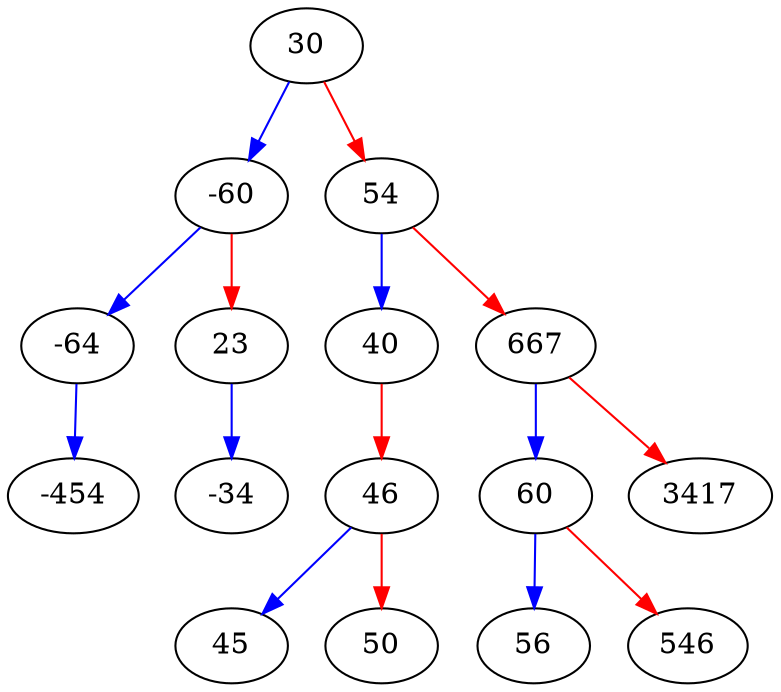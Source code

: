 digraph visual_graph {
30 -> -60 [color = blue];
30 -> 54 [color = red];
-60 -> -64 [color = blue];
-60 -> 23 [color = red];
-64 -> -454 [color = blue];
23 -> -34 [color = blue];
54 -> 40 [color = blue];
54 -> 667 [color = red];
40 -> 46 [color = red];
46 -> 45 [color = blue];
46 -> 50 [color = red];
667 -> 60 [color = blue];
667 -> 3417 [color = red];
60 -> 56 [color = blue];
60 -> 546 [color = red];
}
